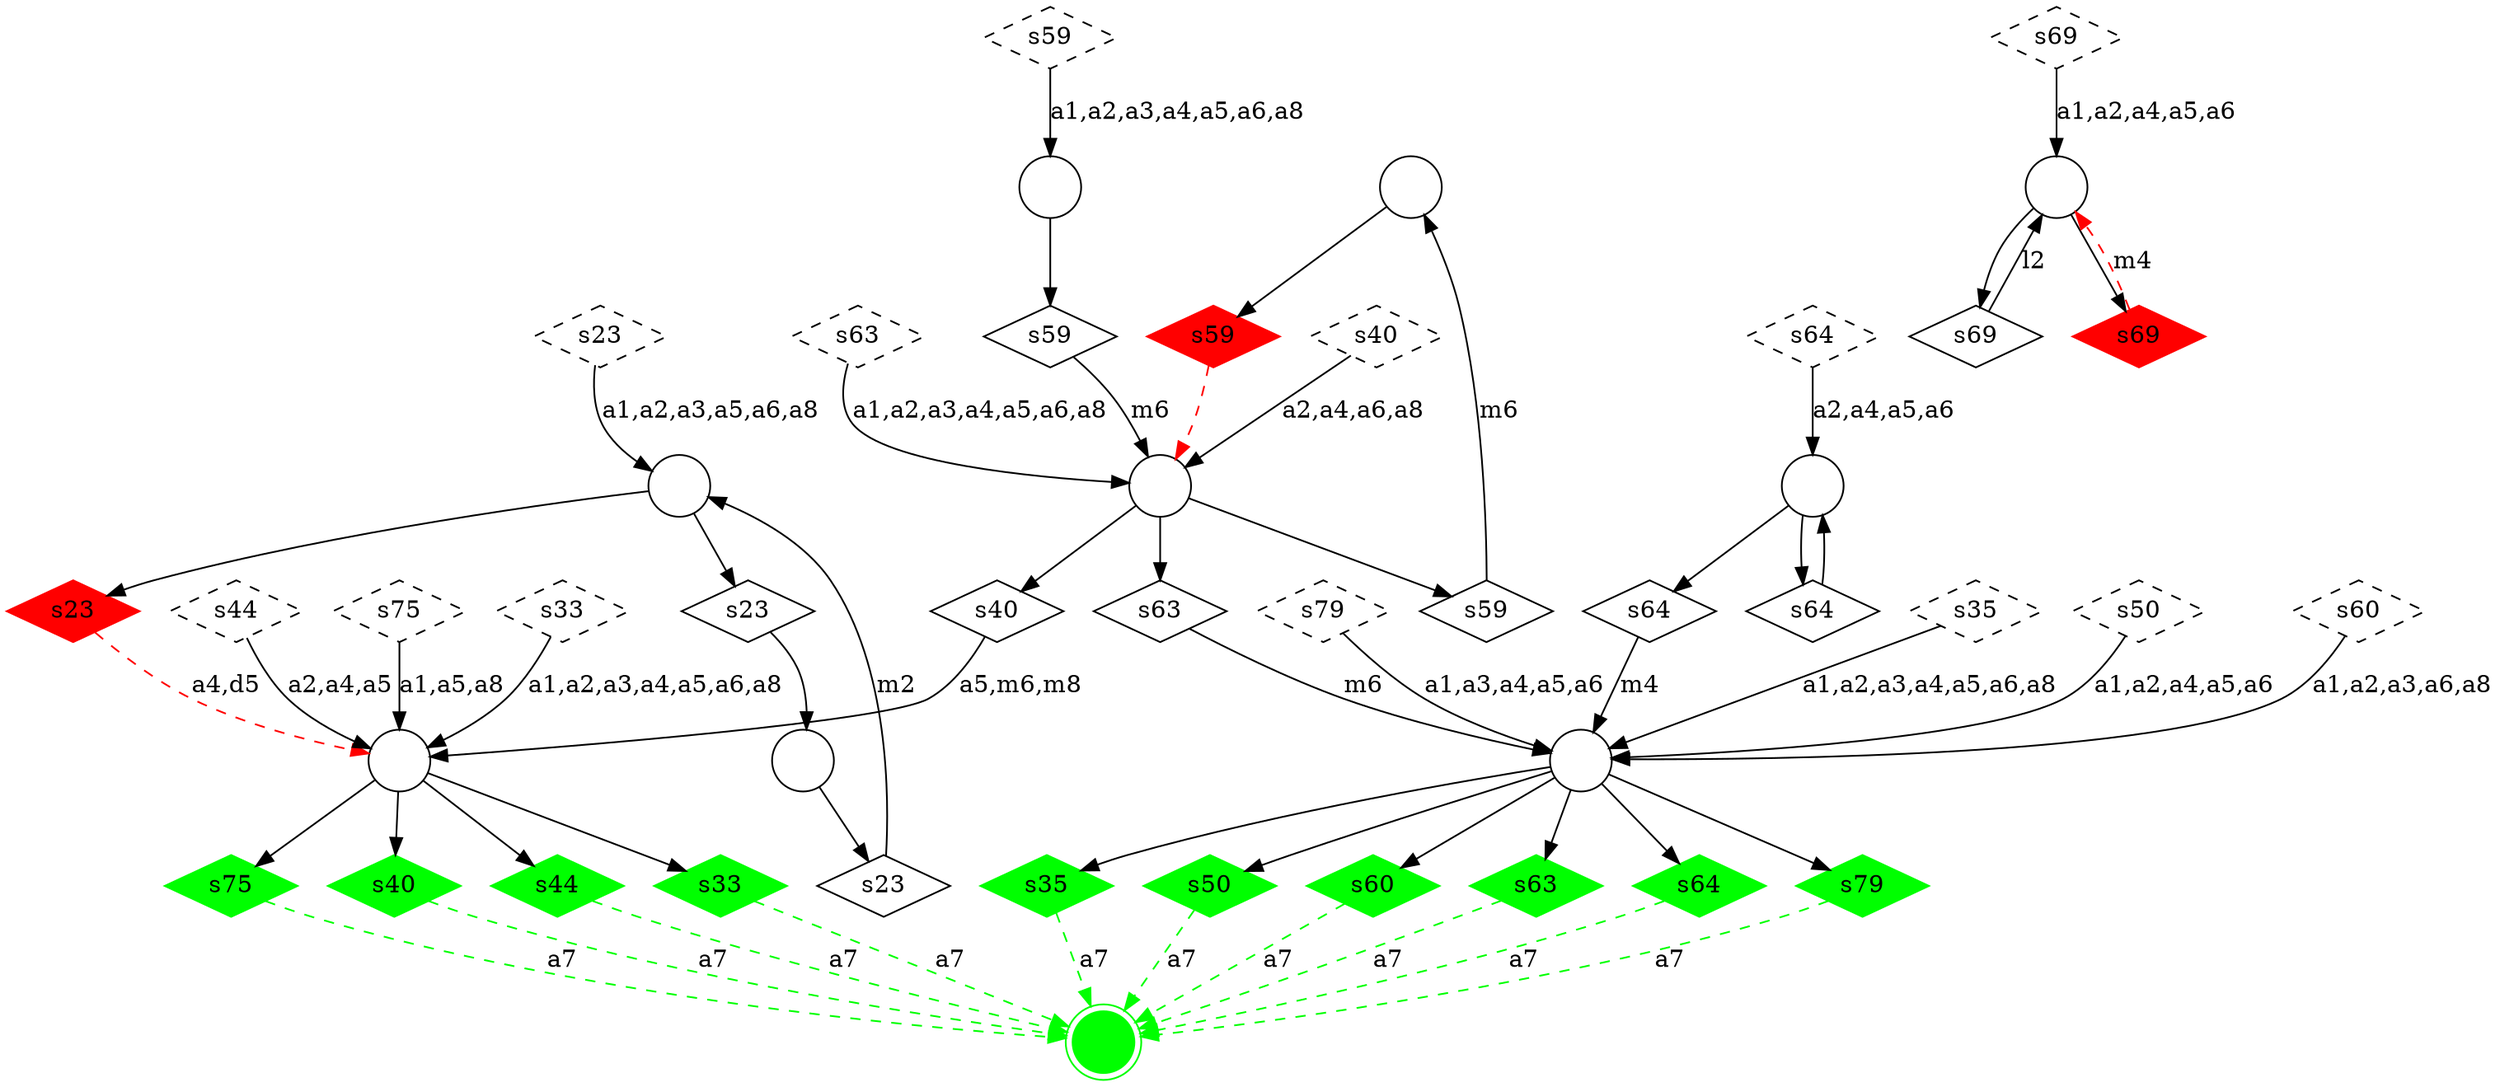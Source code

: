 digraph G {
  m4 [shape=circle,  label=""];
  m2 [shape=circle,  label=""];
  m3 [shape=circle,  label=""];
  m9 [shape=circle,  label=""];
  m6 [shape=circle,  label=""];
  m1 [shape=circle,  label=""];
  m0 [shape=circle,  label=""];
  m7 [shape=circle,  label=""];
  m8 [shape=circle,  label=""];
  m5 [shape=doublecircle, color = "green", style = "filled", label=""];
  u_s23_0 [shape=diamond, style = "dashed", label="s23"];
  u_s23_1 [shape=diamond,  label="s23"];
  u_s23_2 [shape=diamond,  label="s23"];
  u_s23_3 [shape=diamond, color = "red", style = "filled", label="s23"];
  u_s33_0 [shape=diamond, style = "dashed", label="s33"];
  u_s33_1 [shape=diamond, color = "green", style = "filled", label="s33"];
  u_s35_0 [shape=diamond, style = "dashed", label="s35"];
  u_s35_1 [shape=diamond, color = "green", style = "filled", label="s35"];
  u_s40_0 [shape=diamond, style = "dashed", label="s40"];
  u_s40_1 [shape=diamond,  label="s40"];
  u_s40_2 [shape=diamond, color = "green", style = "filled", label="s40"];
  u_s44_0 [shape=diamond, style = "dashed", label="s44"];
  u_s44_1 [shape=diamond, color = "green", style = "filled", label="s44"];
  u_s50_0 [shape=diamond, style = "dashed", label="s50"];
  u_s50_1 [shape=diamond, color = "green", style = "filled", label="s50"];
  u_s59_0 [shape=diamond, style = "dashed", label="s59"];
  u_s59_1 [shape=diamond,  label="s59"];
  u_s59_2 [shape=diamond,  label="s59"];
  u_s59_3 [shape=diamond, color = "red", style = "filled", label="s59"];
  u_s60_0 [shape=diamond, style = "dashed", label="s60"];
  u_s60_1 [shape=diamond, color = "green", style = "filled", label="s60"];
  u_s63_0 [shape=diamond, style = "dashed", label="s63"];
  u_s63_1 [shape=diamond,  label="s63"];
  u_s63_2 [shape=diamond, color = "green", style = "filled", label="s63"];
  u_s64_0 [shape=diamond, style = "dashed", label="s64"];
  u_s64_1 [shape=diamond,  label="s64"];
  u_s64_2 [shape=diamond,  label="s64"];
  u_s64_3 [shape=diamond, color = "green", style = "filled", label="s64"];
  u_s69_0 [shape=diamond, style = "dashed", label="s69"];
  u_s69_1 [shape=diamond,  label="s69"];
  u_s69_2 [shape=diamond, color = "red", style = "filled", label="s69"];
  u_s75_0 [shape=diamond, style = "dashed", label="s75"];
  u_s75_1 [shape=diamond, color = "green", style = "filled", label="s75"];
  u_s79_0 [shape=diamond, style = "dashed", label="s79"];
  u_s79_1 [shape=diamond, color = "green", style = "filled", label="s79"];
  u_s23_0 -> m2 [label="a1,a2,a3,a5,a6,a8" ];
  m2 -> u_s23_1 [label="" ];
  u_s23_1 -> m6 [label="" ];
  m6 -> u_s23_2 [label="" ];
  u_s23_2 -> m2 [label="m2" ];
  m2 -> u_s23_3 [label="" ];
  u_s23_3 -> m0 [label="a4,d5" , color = "red", style = "dashed"];
  u_s33_0 -> m0 [label="a1,a2,a3,a4,a5,a6,a8" ];
  m0 -> u_s33_1 [label="" ];
  u_s33_1 -> m5 [label="a7" , color = "green", style = "dashed"];
  u_s35_0 -> m1 [label="a1,a2,a3,a4,a5,a6,a8" ];
  m1 -> u_s35_1 [label="" ];
  u_s35_1 -> m5 [label="a7" , color = "green", style = "dashed"];
  u_s40_0 -> m8 [label="a2,a4,a6,a8" ];
  m8 -> u_s40_1 [label="" ];
  u_s40_1 -> m0 [label="a5,m6,m8" ];
  m0 -> u_s40_2 [label="" ];
  u_s40_2 -> m5 [label="a7" , color = "green", style = "dashed"];
  u_s44_0 -> m0 [label="a2,a4,a5" ];
  m0 -> u_s44_1 [label="" ];
  u_s44_1 -> m5 [label="a7" , color = "green", style = "dashed"];
  u_s50_0 -> m1 [label="a1,a2,a4,a5,a6" ];
  m1 -> u_s50_1 [label="" ];
  u_s50_1 -> m5 [label="a7" , color = "green", style = "dashed"];
  u_s59_0 -> m7 [label="a1,a2,a3,a4,a5,a6,a8" ];
  m7 -> u_s59_1 [label="" ];
  u_s59_1 -> m8 [label="m6" ];
  m8 -> u_s59_2 [label="" ];
  u_s59_2 -> m4 [label="m6" ];
  m4 -> u_s59_3 [label="" ];
  u_s59_3 -> m8 [label="" , color = "red", style = "dashed"];
  u_s60_0 -> m1 [label="a1,a2,a3,a6,a8" ];
  m1 -> u_s60_1 [label="" ];
  u_s60_1 -> m5 [label="a7" , color = "green", style = "dashed"];
  u_s63_0 -> m8 [label="a1,a2,a3,a4,a5,a6,a8" ];
  m8 -> u_s63_1 [label="" ];
  u_s63_1 -> m1 [label="m6" ];
  m1 -> u_s63_2 [label="" ];
  u_s63_2 -> m5 [label="a7" , color = "green", style = "dashed"];
  u_s64_0 -> m9 [label="a2,a4,a5,a6" ];
  m9 -> u_s64_1 [label="" ];
  u_s64_1 -> m9 [label="" ];
  m9 -> u_s64_2 [label="" ];
  u_s64_2 -> m1 [label="m4" ];
  m1 -> u_s64_3 [label="" ];
  u_s64_3 -> m5 [label="a7" , color = "green", style = "dashed"];
  u_s69_0 -> m3 [label="a1,a2,a4,a5,a6" ];
  m3 -> u_s69_1 [label="" ];
  u_s69_1 -> m3 [label="l2" ];
  m3 -> u_s69_2 [label="" ];
  u_s69_2 -> m3 [label="m4" , color = "red", style = "dashed"];
  u_s75_0 -> m0 [label="a1,a5,a8" ];
  m0 -> u_s75_1 [label="" ];
  u_s75_1 -> m5 [label="a7" , color = "green", style = "dashed"];
  u_s79_0 -> m1 [label="a1,a3,a4,a5,a6" ];
  m1 -> u_s79_1 [label="" ];
  u_s79_1 -> m5 [label="a7" , color = "green", style = "dashed"];
}
